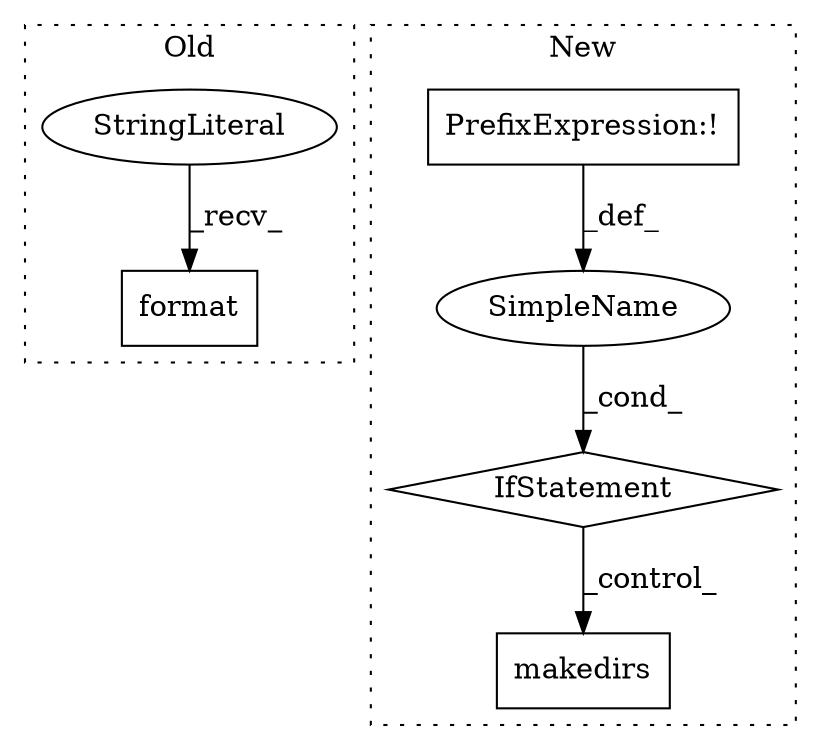 digraph G {
subgraph cluster0 {
1 [label="format" a="32" s="13980,14004" l="7,1" shape="box"];
3 [label="StringLiteral" a="45" s="13952" l="27" shape="ellipse"];
label = "Old";
style="dotted";
}
subgraph cluster1 {
2 [label="makedirs" a="32" s="13671,13688" l="9,1" shape="box"];
4 [label="IfStatement" a="25" s="13595,13635" l="4,2" shape="diamond"];
5 [label="PrefixExpression:!" a="38" s="13611" l="1" shape="box"];
6 [label="SimpleName" a="42" s="" l="" shape="ellipse"];
label = "New";
style="dotted";
}
3 -> 1 [label="_recv_"];
4 -> 2 [label="_control_"];
5 -> 6 [label="_def_"];
6 -> 4 [label="_cond_"];
}